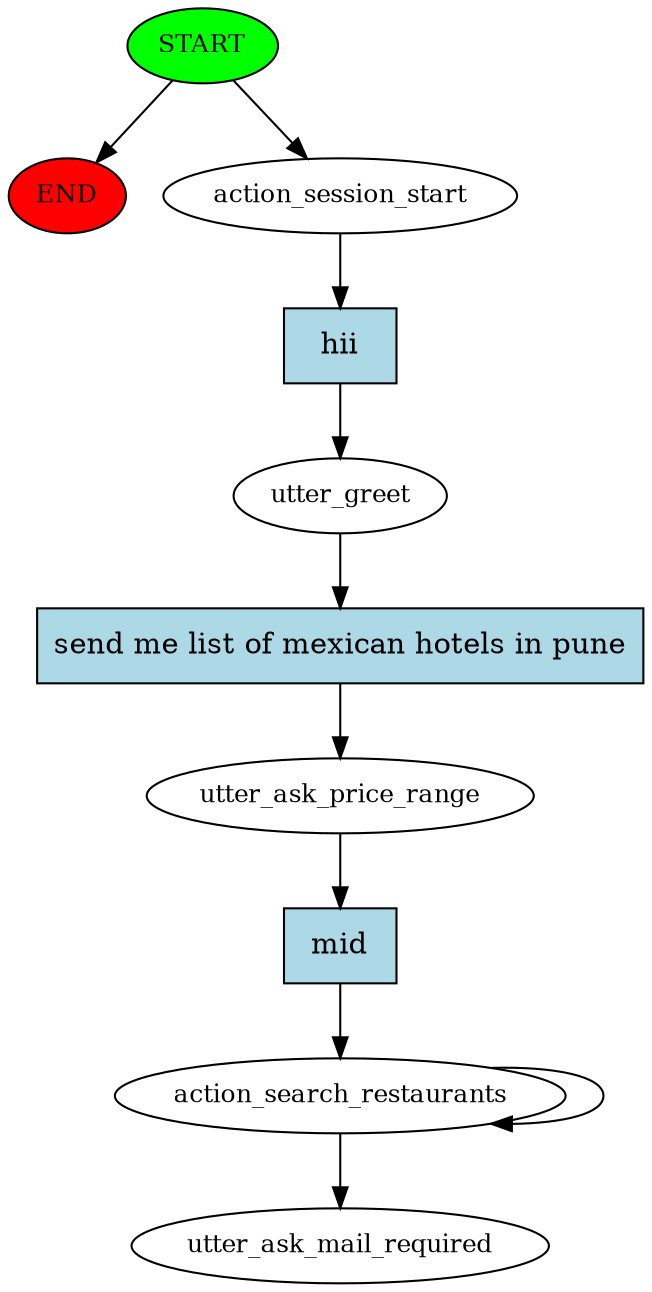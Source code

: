digraph  {
0 [class="start active", fillcolor=green, fontsize=12, label=START, style=filled];
"-1" [class=end, fillcolor=red, fontsize=12, label=END, style=filled];
1 [class=active, fontsize=12, label=action_session_start];
2 [class=active, fontsize=12, label=utter_greet];
3 [class=active, fontsize=12, label=utter_ask_price_range];
4 [class=active, fontsize=12, label=action_search_restaurants];
6 [class="dashed active", fontsize=12, label=utter_ask_mail_required];
7 [class="intent active", fillcolor=lightblue, label=hii, shape=rect, style=filled];
8 [class="intent active", fillcolor=lightblue, label="send me list of mexican hotels in pune", shape=rect, style=filled];
9 [class="intent active", fillcolor=lightblue, label=mid, shape=rect, style=filled];
0 -> "-1"  [class="", key=NONE, label=""];
0 -> 1  [class=active, key=NONE, label=""];
1 -> 7  [class=active, key=0];
2 -> 8  [class=active, key=0];
3 -> 9  [class=active, key=0];
4 -> 6  [class=active, key=NONE, label=""];
4 -> 4  [class=active, key=NONE, label=""];
7 -> 2  [class=active, key=0];
8 -> 3  [class=active, key=0];
9 -> 4  [class=active, key=0];
}
